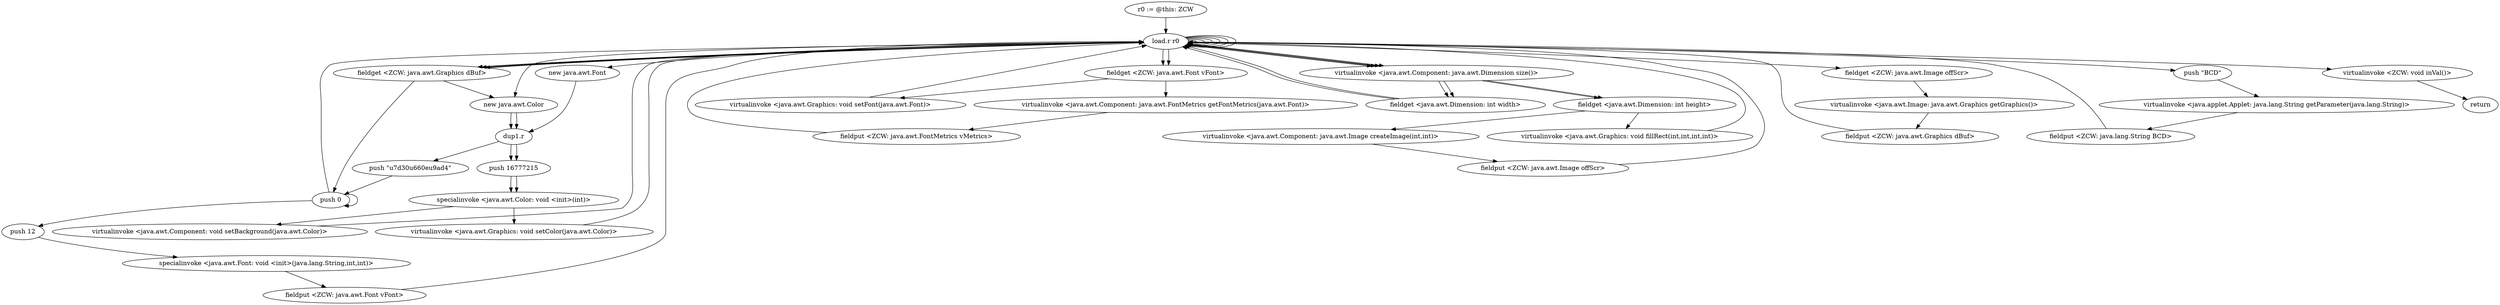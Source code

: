 digraph "" {
    "r0 := @this: ZCW"
    "load.r r0"
    "r0 := @this: ZCW"->"load.r r0";
    "new java.awt.Font"
    "load.r r0"->"new java.awt.Font";
    "dup1.r"
    "new java.awt.Font"->"dup1.r";
    "push \"\u7d30\u660e\u9ad4\""
    "dup1.r"->"push \"\u7d30\u660e\u9ad4\"";
    "push 0"
    "push \"\u7d30\u660e\u9ad4\""->"push 0";
    "push 12"
    "push 0"->"push 12";
    "specialinvoke <java.awt.Font: void <init>(java.lang.String,int,int)>"
    "push 12"->"specialinvoke <java.awt.Font: void <init>(java.lang.String,int,int)>";
    "fieldput <ZCW: java.awt.Font vFont>"
    "specialinvoke <java.awt.Font: void <init>(java.lang.String,int,int)>"->"fieldput <ZCW: java.awt.Font vFont>";
    "fieldput <ZCW: java.awt.Font vFont>"->"load.r r0";
    "load.r r0"->"load.r r0";
    "load.r r0"->"load.r r0";
    "fieldget <ZCW: java.awt.Font vFont>"
    "load.r r0"->"fieldget <ZCW: java.awt.Font vFont>";
    "virtualinvoke <java.awt.Component: java.awt.FontMetrics getFontMetrics(java.awt.Font)>"
    "fieldget <ZCW: java.awt.Font vFont>"->"virtualinvoke <java.awt.Component: java.awt.FontMetrics getFontMetrics(java.awt.Font)>";
    "fieldput <ZCW: java.awt.FontMetrics vMetrics>"
    "virtualinvoke <java.awt.Component: java.awt.FontMetrics getFontMetrics(java.awt.Font)>"->"fieldput <ZCW: java.awt.FontMetrics vMetrics>";
    "fieldput <ZCW: java.awt.FontMetrics vMetrics>"->"load.r r0";
    "new java.awt.Color"
    "load.r r0"->"new java.awt.Color";
    "new java.awt.Color"->"dup1.r";
    "push 16777215"
    "dup1.r"->"push 16777215";
    "specialinvoke <java.awt.Color: void <init>(int)>"
    "push 16777215"->"specialinvoke <java.awt.Color: void <init>(int)>";
    "virtualinvoke <java.awt.Component: void setBackground(java.awt.Color)>"
    "specialinvoke <java.awt.Color: void <init>(int)>"->"virtualinvoke <java.awt.Component: void setBackground(java.awt.Color)>";
    "virtualinvoke <java.awt.Component: void setBackground(java.awt.Color)>"->"load.r r0";
    "load.r r0"->"load.r r0";
    "load.r r0"->"load.r r0";
    "virtualinvoke <java.awt.Component: java.awt.Dimension size()>"
    "load.r r0"->"virtualinvoke <java.awt.Component: java.awt.Dimension size()>";
    "fieldget <java.awt.Dimension: int width>"
    "virtualinvoke <java.awt.Component: java.awt.Dimension size()>"->"fieldget <java.awt.Dimension: int width>";
    "fieldget <java.awt.Dimension: int width>"->"load.r r0";
    "load.r r0"->"virtualinvoke <java.awt.Component: java.awt.Dimension size()>";
    "fieldget <java.awt.Dimension: int height>"
    "virtualinvoke <java.awt.Component: java.awt.Dimension size()>"->"fieldget <java.awt.Dimension: int height>";
    "virtualinvoke <java.awt.Component: java.awt.Image createImage(int,int)>"
    "fieldget <java.awt.Dimension: int height>"->"virtualinvoke <java.awt.Component: java.awt.Image createImage(int,int)>";
    "fieldput <ZCW: java.awt.Image offScr>"
    "virtualinvoke <java.awt.Component: java.awt.Image createImage(int,int)>"->"fieldput <ZCW: java.awt.Image offScr>";
    "fieldput <ZCW: java.awt.Image offScr>"->"load.r r0";
    "load.r r0"->"load.r r0";
    "fieldget <ZCW: java.awt.Image offScr>"
    "load.r r0"->"fieldget <ZCW: java.awt.Image offScr>";
    "virtualinvoke <java.awt.Image: java.awt.Graphics getGraphics()>"
    "fieldget <ZCW: java.awt.Image offScr>"->"virtualinvoke <java.awt.Image: java.awt.Graphics getGraphics()>";
    "fieldput <ZCW: java.awt.Graphics dBuf>"
    "virtualinvoke <java.awt.Image: java.awt.Graphics getGraphics()>"->"fieldput <ZCW: java.awt.Graphics dBuf>";
    "fieldput <ZCW: java.awt.Graphics dBuf>"->"load.r r0";
    "fieldget <ZCW: java.awt.Graphics dBuf>"
    "load.r r0"->"fieldget <ZCW: java.awt.Graphics dBuf>";
    "fieldget <ZCW: java.awt.Graphics dBuf>"->"new java.awt.Color";
    "new java.awt.Color"->"dup1.r";
    "dup1.r"->"push 16777215";
    "push 16777215"->"specialinvoke <java.awt.Color: void <init>(int)>";
    "virtualinvoke <java.awt.Graphics: void setColor(java.awt.Color)>"
    "specialinvoke <java.awt.Color: void <init>(int)>"->"virtualinvoke <java.awt.Graphics: void setColor(java.awt.Color)>";
    "virtualinvoke <java.awt.Graphics: void setColor(java.awt.Color)>"->"load.r r0";
    "load.r r0"->"fieldget <ZCW: java.awt.Graphics dBuf>";
    "fieldget <ZCW: java.awt.Graphics dBuf>"->"push 0";
    "push 0"->"push 0";
    "push 0"->"load.r r0";
    "load.r r0"->"virtualinvoke <java.awt.Component: java.awt.Dimension size()>";
    "virtualinvoke <java.awt.Component: java.awt.Dimension size()>"->"fieldget <java.awt.Dimension: int width>";
    "fieldget <java.awt.Dimension: int width>"->"load.r r0";
    "load.r r0"->"virtualinvoke <java.awt.Component: java.awt.Dimension size()>";
    "virtualinvoke <java.awt.Component: java.awt.Dimension size()>"->"fieldget <java.awt.Dimension: int height>";
    "virtualinvoke <java.awt.Graphics: void fillRect(int,int,int,int)>"
    "fieldget <java.awt.Dimension: int height>"->"virtualinvoke <java.awt.Graphics: void fillRect(int,int,int,int)>";
    "virtualinvoke <java.awt.Graphics: void fillRect(int,int,int,int)>"->"load.r r0";
    "load.r r0"->"fieldget <ZCW: java.awt.Graphics dBuf>";
    "fieldget <ZCW: java.awt.Graphics dBuf>"->"load.r r0";
    "load.r r0"->"fieldget <ZCW: java.awt.Font vFont>";
    "virtualinvoke <java.awt.Graphics: void setFont(java.awt.Font)>"
    "fieldget <ZCW: java.awt.Font vFont>"->"virtualinvoke <java.awt.Graphics: void setFont(java.awt.Font)>";
    "virtualinvoke <java.awt.Graphics: void setFont(java.awt.Font)>"->"load.r r0";
    "load.r r0"->"load.r r0";
    "push \"BCD\""
    "load.r r0"->"push \"BCD\"";
    "virtualinvoke <java.applet.Applet: java.lang.String getParameter(java.lang.String)>"
    "push \"BCD\""->"virtualinvoke <java.applet.Applet: java.lang.String getParameter(java.lang.String)>";
    "fieldput <ZCW: java.lang.String BCD>"
    "virtualinvoke <java.applet.Applet: java.lang.String getParameter(java.lang.String)>"->"fieldput <ZCW: java.lang.String BCD>";
    "fieldput <ZCW: java.lang.String BCD>"->"load.r r0";
    "virtualinvoke <ZCW: void inVal()>"
    "load.r r0"->"virtualinvoke <ZCW: void inVal()>";
    "return"
    "virtualinvoke <ZCW: void inVal()>"->"return";
}
